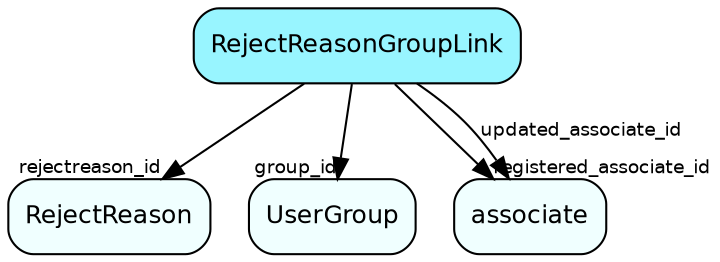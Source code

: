 digraph RejectReasonGroupLink  {
node [shape = box style="rounded, filled" fontname = "Helvetica" fontsize = "12" ]
edge [fontname = "Helvetica" fontsize = "9"]

RejectReasonGroupLink[fillcolor = "cadetblue1"]
RejectReason[fillcolor = "azure1"]
UserGroup[fillcolor = "azure1"]
associate[fillcolor = "azure1"]
RejectReasonGroupLink -> RejectReason [headlabel = "rejectreason_id"]
RejectReasonGroupLink -> UserGroup [headlabel = "group_id"]
RejectReasonGroupLink -> associate [headlabel = "registered_associate_id"]
RejectReasonGroupLink -> associate [label = "updated_associate_id"]
}
